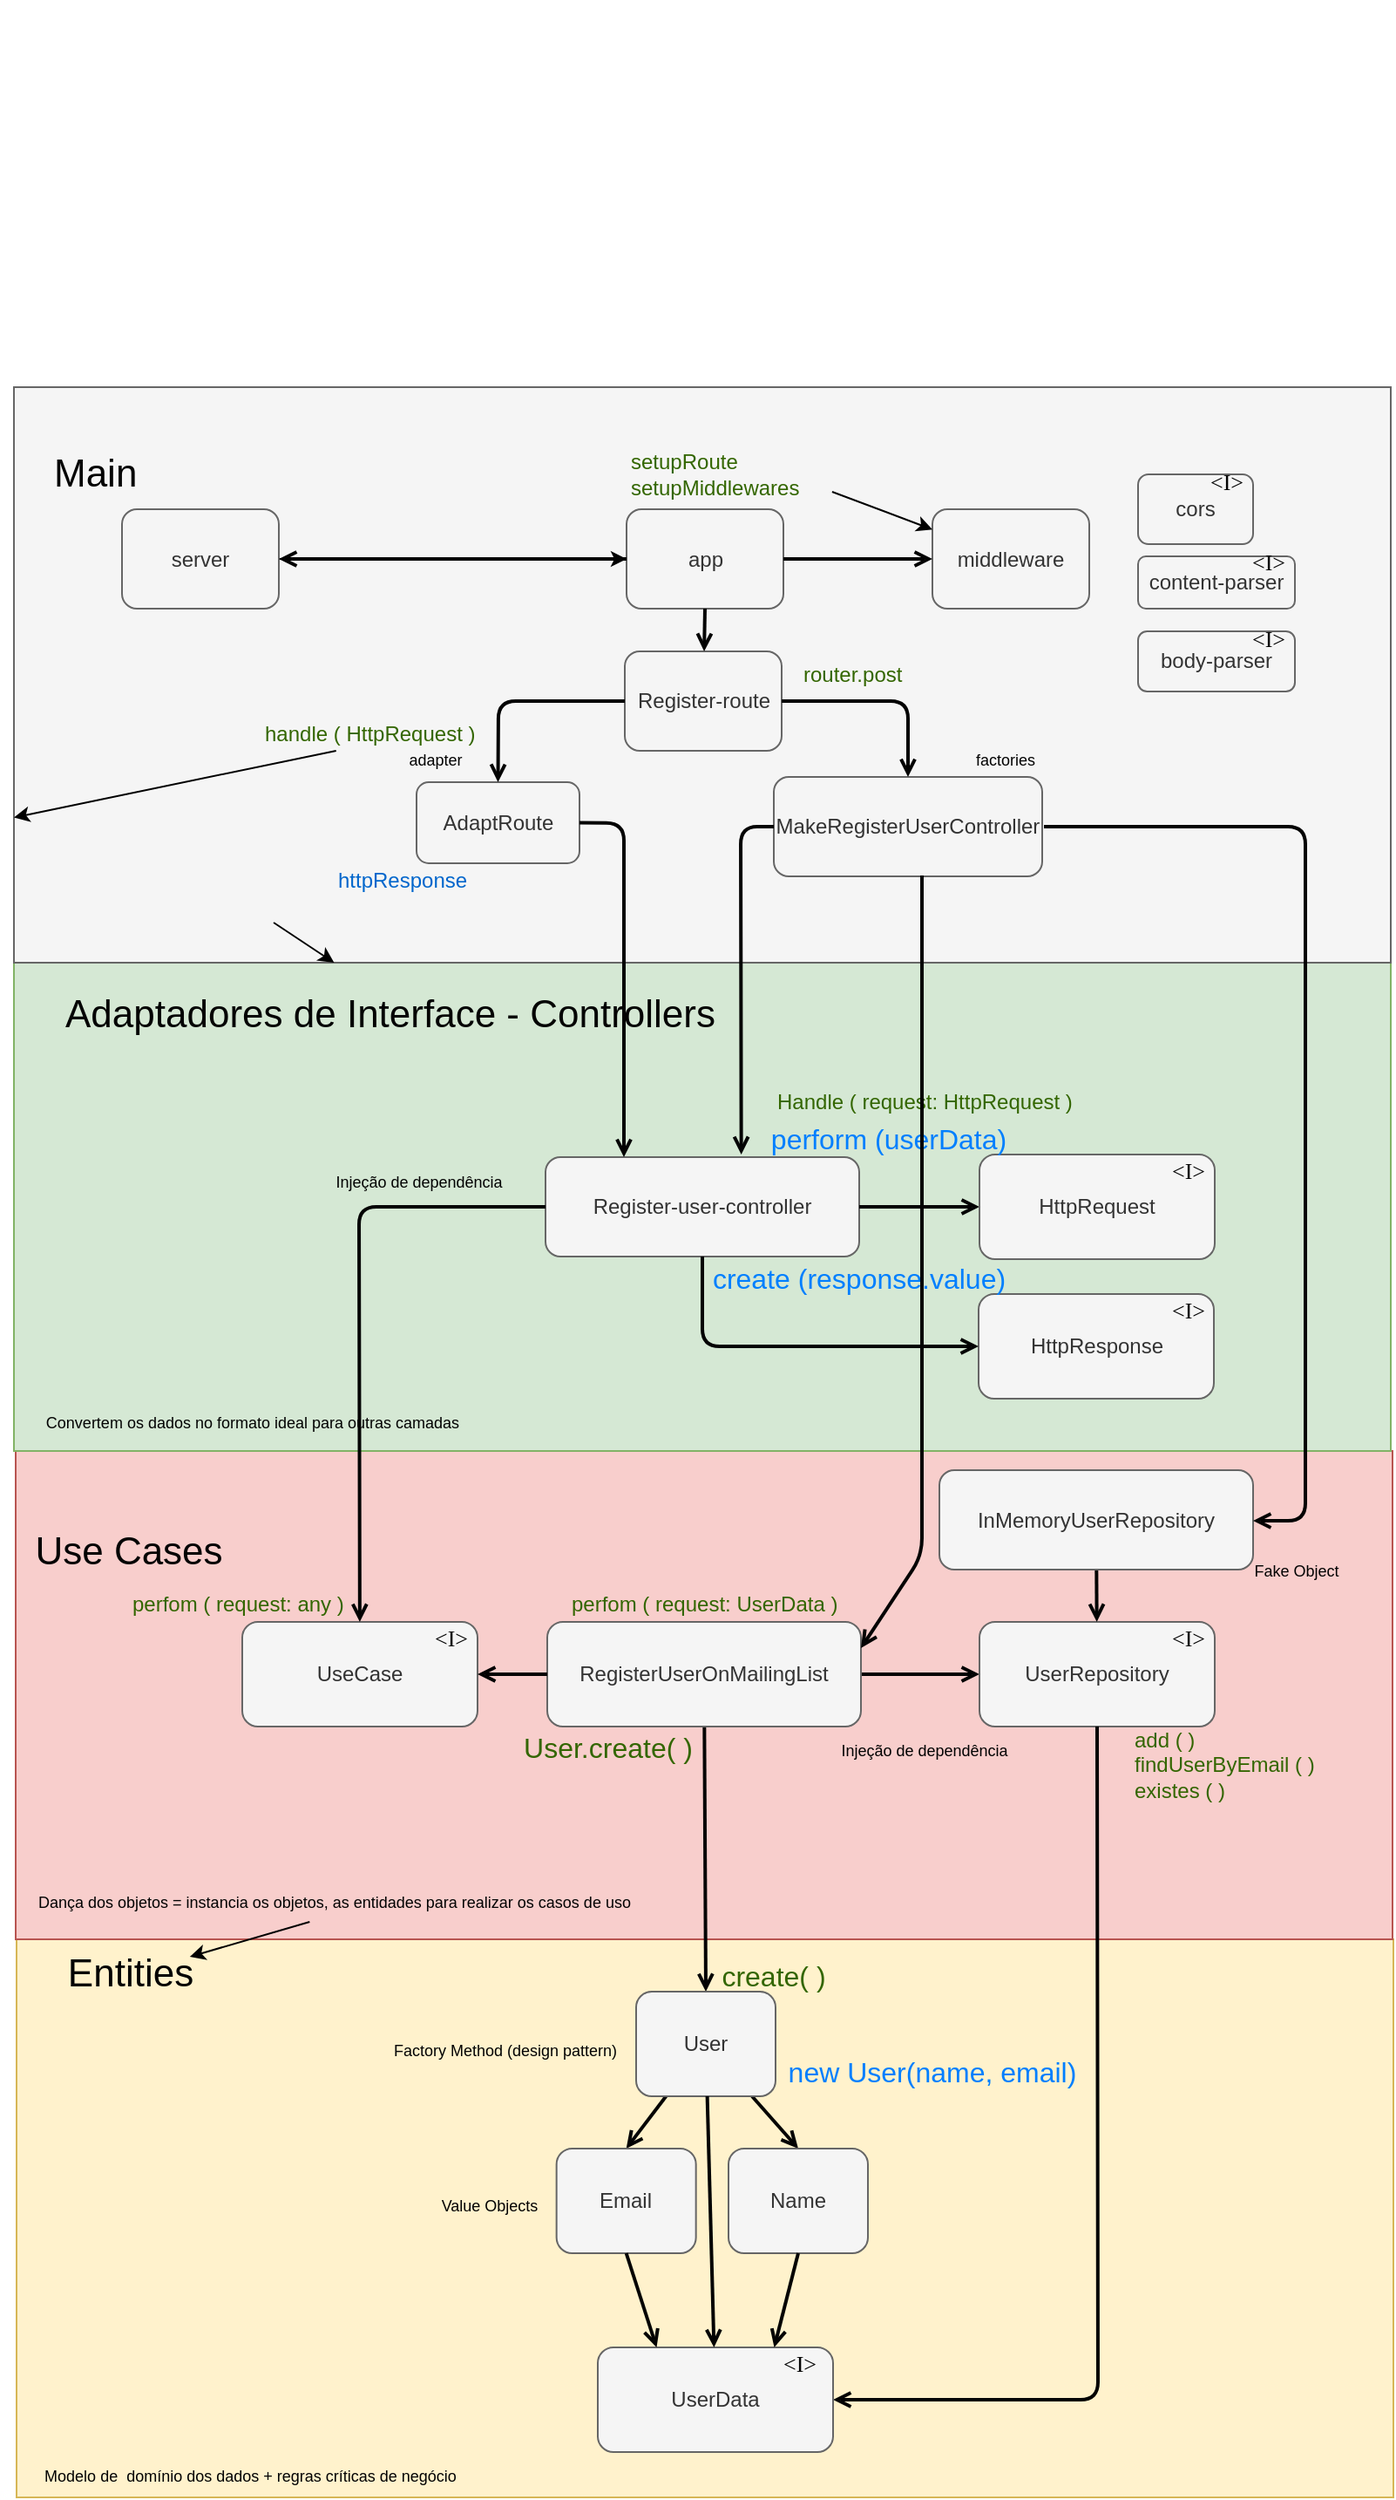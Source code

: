 <mxfile>
    <diagram id="5AwTB88mY7CUjfF6US13" name="Página-1">
        <mxGraphModel dx="982" dy="1940" grid="1" gridSize="10" guides="1" tooltips="1" connect="1" arrows="1" fold="1" page="1" pageScale="1" pageWidth="827" pageHeight="1169" math="0" shadow="0">
            <root>
                <mxCell id="0"/>
                <mxCell id="1" parent="0"/>
                <mxCell id="20" value="" style="rounded=0;whiteSpace=wrap;html=1;fillColor=#fff2cc;strokeColor=#d6b656;" parent="1" vertex="1">
                    <mxGeometry x="20.5" y="810" width="790" height="320" as="geometry"/>
                </mxCell>
                <mxCell id="4" value="" style="rounded=0;whiteSpace=wrap;html=1;fillColor=#f8cecc;strokeColor=#b85450;" parent="1" vertex="1">
                    <mxGeometry x="20" y="530" width="790" height="280" as="geometry"/>
                </mxCell>
                <mxCell id="12" value="" style="edgeStyle=none;html=1;fontFamily=Times New Roman;fontSize=13;fontColor=#030303;strokeWidth=2;endArrow=open;endFill=0;strokeColor=#030303;" parent="1" source="2" target="7" edge="1">
                    <mxGeometry relative="1" as="geometry"/>
                </mxCell>
                <mxCell id="30" style="edgeStyle=none;html=1;entryX=0.5;entryY=0;entryDx=0;entryDy=0;fontFamily=Times New Roman;fontSize=13;fontColor=#030303;endArrow=open;endFill=0;strokeColor=#030303;strokeWidth=2;" parent="1" source="2" target="22" edge="1">
                    <mxGeometry relative="1" as="geometry"/>
                </mxCell>
                <mxCell id="2" value="RegisterUserOnMailingList" style="rounded=1;whiteSpace=wrap;html=1;fillColor=#f5f5f5;strokeColor=#666666;fontColor=#333333;" parent="1" vertex="1">
                    <mxGeometry x="325" y="628" width="180" height="60" as="geometry"/>
                </mxCell>
                <mxCell id="5" value="Use Cases" style="text;html=1;strokeColor=none;fillColor=none;align=center;verticalAlign=middle;whiteSpace=wrap;rounded=0;fontColor=#030303;fontSize=22;" parent="1" vertex="1">
                    <mxGeometry x="30" y="578" width="110" height="20" as="geometry"/>
                </mxCell>
                <mxCell id="6" value="" style="shape=image;verticalLabelPosition=bottom;labelBackgroundColor=#ffffff;verticalAlign=top;aspect=fixed;imageAspect=0;image=https://miro.medium.com/max/800/1*0R0r00uF1RyRFxkxo3HVDg.png;" parent="1" vertex="1">
                    <mxGeometry x="20" y="-302" width="308.66" height="222" as="geometry"/>
                </mxCell>
                <mxCell id="15" value="" style="group" parent="1" vertex="1" connectable="0">
                    <mxGeometry x="573" y="628" width="135" height="60" as="geometry"/>
                </mxCell>
                <mxCell id="7" value="UserRepository" style="rounded=1;whiteSpace=wrap;html=1;fillColor=#f5f5f5;strokeColor=#666666;fontColor=#333333;" parent="15" vertex="1">
                    <mxGeometry width="135" height="60" as="geometry"/>
                </mxCell>
                <mxCell id="9" value="&amp;lt;I&amp;gt;" style="text;html=1;strokeColor=none;fillColor=none;align=center;verticalAlign=middle;whiteSpace=wrap;rounded=0;fontSize=13;fontColor=#030303;fontFamily=Times New Roman;" parent="15" vertex="1">
                    <mxGeometry x="105" y="3" width="30" height="12" as="geometry"/>
                </mxCell>
                <mxCell id="19" style="edgeStyle=none;html=1;fontFamily=Times New Roman;fontSize=13;fontColor=#030303;endArrow=open;endFill=0;strokeColor=#030303;strokeWidth=2;" parent="1" source="18" target="7" edge="1">
                    <mxGeometry relative="1" as="geometry"/>
                </mxCell>
                <mxCell id="18" value="InMemoryUserRepository" style="rounded=1;whiteSpace=wrap;html=1;fillColor=#f5f5f5;strokeColor=#666666;fontColor=#333333;" parent="1" vertex="1">
                    <mxGeometry x="550" y="541" width="180" height="57" as="geometry"/>
                </mxCell>
                <mxCell id="21" value="Entities" style="text;html=1;strokeColor=none;fillColor=none;align=center;verticalAlign=middle;whiteSpace=wrap;rounded=0;fontColor=#030303;fontSize=22;" parent="1" vertex="1">
                    <mxGeometry x="30.5" y="820" width="110" height="20" as="geometry"/>
                </mxCell>
                <mxCell id="28" value="" style="edgeStyle=none;html=1;fontFamily=Times New Roman;fontSize=13;fontColor=#030303;endArrow=open;endFill=0;strokeColor=#030303;strokeWidth=2;entryX=0.5;entryY=0;entryDx=0;entryDy=0;" parent="1" source="22" target="24" edge="1">
                    <mxGeometry relative="1" as="geometry"/>
                </mxCell>
                <mxCell id="29" style="edgeStyle=none;html=1;entryX=0.5;entryY=0;entryDx=0;entryDy=0;fontFamily=Times New Roman;fontSize=13;fontColor=#030303;endArrow=open;endFill=0;strokeColor=#030303;strokeWidth=2;" parent="1" source="22" target="23" edge="1">
                    <mxGeometry relative="1" as="geometry"/>
                </mxCell>
                <mxCell id="22" value="User" style="rounded=1;whiteSpace=wrap;html=1;fillColor=#f5f5f5;strokeColor=#666666;fontColor=#333333;" parent="1" vertex="1">
                    <mxGeometry x="376" y="840" width="80" height="60" as="geometry"/>
                </mxCell>
                <mxCell id="23" value="Email" style="rounded=1;whiteSpace=wrap;html=1;fillColor=#f5f5f5;strokeColor=#666666;fontColor=#333333;" parent="1" vertex="1">
                    <mxGeometry x="330.33" y="930" width="80" height="60" as="geometry"/>
                </mxCell>
                <mxCell id="24" value="Name" style="rounded=1;whiteSpace=wrap;html=1;fillColor=#f5f5f5;strokeColor=#666666;fontColor=#333333;" parent="1" vertex="1">
                    <mxGeometry x="429" y="930" width="80" height="60" as="geometry"/>
                </mxCell>
                <mxCell id="37" value="" style="edgeStyle=none;html=1;fontFamily=Times New Roman;fontSize=13;fontColor=#030303;strokeWidth=2;endArrow=open;endFill=0;strokeColor=#030303;entryX=1;entryY=0.5;entryDx=0;entryDy=0;exitX=0.5;exitY=1;exitDx=0;exitDy=0;" parent="1" source="7" target="41" edge="1">
                    <mxGeometry relative="1" as="geometry">
                        <mxPoint x="306" y="668" as="sourcePoint"/>
                        <mxPoint x="450" y="1010" as="targetPoint"/>
                        <Array as="points">
                            <mxPoint x="641" y="1074"/>
                        </Array>
                    </mxGeometry>
                </mxCell>
                <mxCell id="40" value="" style="group" parent="1" vertex="1" connectable="0">
                    <mxGeometry x="354" y="1010" width="135" height="94" as="geometry"/>
                </mxCell>
                <mxCell id="45" value="" style="group" parent="40" vertex="1" connectable="0">
                    <mxGeometry y="34" width="135" height="60" as="geometry"/>
                </mxCell>
                <mxCell id="41" value="UserData" style="rounded=1;whiteSpace=wrap;html=1;fillColor=#f5f5f5;strokeColor=#666666;fontColor=#333333;" parent="45" vertex="1">
                    <mxGeometry width="135" height="60" as="geometry"/>
                </mxCell>
                <mxCell id="42" value="&amp;lt;I&amp;gt;" style="text;html=1;strokeColor=none;fillColor=none;align=center;verticalAlign=middle;whiteSpace=wrap;rounded=0;fontSize=13;fontColor=#030303;fontFamily=Times New Roman;" parent="45" vertex="1">
                    <mxGeometry x="101" y="3" width="30" height="12" as="geometry"/>
                </mxCell>
                <mxCell id="43" style="edgeStyle=none;html=1;fontFamily=Times New Roman;fontSize=13;fontColor=#030303;endArrow=open;endFill=0;strokeColor=#030303;strokeWidth=2;" parent="1" source="22" target="41" edge="1">
                    <mxGeometry relative="1" as="geometry">
                        <mxPoint x="200" y="940" as="sourcePoint"/>
                        <mxPoint x="200" y="980" as="targetPoint"/>
                    </mxGeometry>
                </mxCell>
                <mxCell id="44" value="" style="edgeStyle=none;html=1;fontFamily=Times New Roman;fontSize=13;fontColor=#030303;endArrow=open;endFill=0;strokeColor=#030303;strokeWidth=2;exitX=0.5;exitY=1;exitDx=0;exitDy=0;entryX=0.75;entryY=0;entryDx=0;entryDy=0;" parent="1" source="24" target="41" edge="1">
                    <mxGeometry relative="1" as="geometry">
                        <mxPoint x="235" y="910" as="sourcePoint"/>
                        <mxPoint x="190" y="1050" as="targetPoint"/>
                    </mxGeometry>
                </mxCell>
                <mxCell id="46" value="" style="edgeStyle=none;html=1;fontFamily=Times New Roman;fontSize=13;fontColor=#030303;endArrow=open;endFill=0;strokeColor=#030303;strokeWidth=2;exitX=0.5;exitY=1;exitDx=0;exitDy=0;entryX=0.25;entryY=0;entryDx=0;entryDy=0;" parent="1" source="23" target="41" edge="1">
                    <mxGeometry relative="1" as="geometry">
                        <mxPoint x="270" y="1000" as="sourcePoint"/>
                        <mxPoint x="227.893" y="1054" as="targetPoint"/>
                    </mxGeometry>
                </mxCell>
                <mxCell id="47" value="" style="rounded=0;whiteSpace=wrap;html=1;fillColor=#d5e8d4;strokeColor=#82b366;" parent="1" vertex="1">
                    <mxGeometry x="19" y="250" width="790" height="280" as="geometry"/>
                </mxCell>
                <mxCell id="48" value="Adaptadores de Interface - Controllers" style="text;html=1;strokeColor=none;fillColor=none;align=center;verticalAlign=middle;whiteSpace=wrap;rounded=0;fontColor=#030303;fontSize=22;" parent="1" vertex="1">
                    <mxGeometry x="30" y="270" width="410" height="20" as="geometry"/>
                </mxCell>
                <mxCell id="49" value="Register-user-controller" style="rounded=1;whiteSpace=wrap;html=1;fillColor=#f5f5f5;strokeColor=#666666;fontColor=#333333;" parent="1" vertex="1">
                    <mxGeometry x="324" y="361.5" width="180" height="57" as="geometry"/>
                </mxCell>
                <mxCell id="53" value="" style="group" parent="1" vertex="1" connectable="0">
                    <mxGeometry x="150" y="628" width="135" height="60" as="geometry"/>
                </mxCell>
                <mxCell id="54" value="UseCase" style="rounded=1;whiteSpace=wrap;html=1;fillColor=#f5f5f5;strokeColor=#666666;fontColor=#333333;" parent="53" vertex="1">
                    <mxGeometry width="135" height="60" as="geometry"/>
                </mxCell>
                <mxCell id="55" value="&amp;lt;I&amp;gt;" style="text;html=1;strokeColor=none;fillColor=none;align=center;verticalAlign=middle;whiteSpace=wrap;rounded=0;fontSize=13;fontColor=#030303;fontFamily=Times New Roman;" parent="53" vertex="1">
                    <mxGeometry x="105" y="3" width="30" height="12" as="geometry"/>
                </mxCell>
                <mxCell id="58" value="" style="edgeStyle=none;html=1;fontFamily=Times New Roman;fontSize=13;fontColor=#030303;strokeWidth=2;endArrow=open;endFill=0;strokeColor=#030303;exitX=0;exitY=0.5;exitDx=0;exitDy=0;entryX=1;entryY=0.5;entryDx=0;entryDy=0;" parent="1" source="2" target="54" edge="1">
                    <mxGeometry relative="1" as="geometry">
                        <mxPoint x="395" y="668" as="sourcePoint"/>
                        <mxPoint x="463" y="668" as="targetPoint"/>
                    </mxGeometry>
                </mxCell>
                <mxCell id="59" value="&lt;font style=&quot;font-size: 9px&quot;&gt;Factory Method (design pattern)&lt;/font&gt;" style="text;html=1;strokeColor=none;fillColor=none;align=center;verticalAlign=middle;whiteSpace=wrap;rounded=0;fontColor=#030303;fontSize=22;strokeWidth=2;" vertex="1" parent="1">
                    <mxGeometry x="226" y="860" width="150" height="20" as="geometry"/>
                </mxCell>
                <mxCell id="60" value="&lt;font style=&quot;font-size: 9px&quot;&gt;Value Objects&lt;/font&gt;" style="text;html=1;strokeColor=none;fillColor=none;align=center;verticalAlign=middle;whiteSpace=wrap;rounded=0;fontColor=#030303;fontSize=22;strokeWidth=2;" vertex="1" parent="1">
                    <mxGeometry x="257" y="949" width="70.33" height="20" as="geometry"/>
                </mxCell>
                <mxCell id="61" value="&lt;font style=&quot;font-size: 9px&quot;&gt;Modelo de&amp;nbsp; domínio dos dados + regras críticas de negócio&amp;nbsp;&lt;/font&gt;" style="text;html=1;strokeColor=none;fillColor=none;align=center;verticalAlign=middle;whiteSpace=wrap;rounded=0;fontColor=#030303;fontSize=22;strokeWidth=2;" vertex="1" parent="1">
                    <mxGeometry x="20.5" y="1104" width="269.5" height="20" as="geometry"/>
                </mxCell>
                <mxCell id="62" value="&lt;font style=&quot;font-size: 9px&quot;&gt;Fake Object&lt;/font&gt;" style="text;html=1;strokeColor=none;fillColor=none;align=center;verticalAlign=middle;whiteSpace=wrap;rounded=0;fontColor=#030303;fontSize=22;strokeWidth=2;" vertex="1" parent="1">
                    <mxGeometry x="720" y="585" width="70" height="20" as="geometry"/>
                </mxCell>
                <mxCell id="63" value="&lt;font style=&quot;font-size: 9px&quot;&gt;Injeção de dependência&lt;/font&gt;" style="text;html=1;strokeColor=none;fillColor=none;align=center;verticalAlign=middle;whiteSpace=wrap;rounded=0;fontColor=#030303;fontSize=22;strokeWidth=2;" vertex="1" parent="1">
                    <mxGeometry x="480" y="688" width="123" height="20" as="geometry"/>
                </mxCell>
                <mxCell id="65" value="" style="edgeStyle=none;html=1;" edge="1" parent="1" source="64" target="21">
                    <mxGeometry relative="1" as="geometry"/>
                </mxCell>
                <mxCell id="64" value="&lt;font style=&quot;font-size: 9px ; line-height: 40%&quot;&gt;Dança dos objetos = instancia os objetos, as entidades para realizar os casos de uso&lt;/font&gt;" style="text;html=1;strokeColor=none;fillColor=none;align=left;verticalAlign=middle;whiteSpace=wrap;rounded=0;fontColor=#030303;fontSize=22;strokeWidth=2;" vertex="1" parent="1">
                    <mxGeometry x="30.5" y="770" width="419.5" height="30" as="geometry"/>
                </mxCell>
                <mxCell id="66" value="&lt;font style=&quot;font-size: 16px&quot;&gt;&lt;span style=&quot;font-family: monospace; font-size: 0px;&quot;&gt;%3CmxGraphModel%3E%3Croot%3E%3CmxCell%20id%3D%220%22%2F%3E%3CmxCell%20id%3D%221%22%20parent%3D%220%22%2F%3E%3CmxCell%20id%3D%222%22%20value%3D%22%26lt%3Bfont%20style%3D%26quot%3Bfont-size%3A%209px%26quot%3B%26gt%3BInje%C3%A7%C3%A3o%20de%20depend%C3%AAncia%26lt%3B%2Ffont%26gt%3B%22%20style%3D%22text%3Bhtml%3D1%3BstrokeColor%3Dnone%3BfillColor%3Dnone%3Balign%3Dcenter%3BverticalAlign%3Dmiddle%3BwhiteSpace%3Dwrap%3Brounded%3D0%3BfontColor%3D%23030303%3BfontSize%3D22%3BstrokeWidth%3D2%3B%22%20vertex%3D%221%22%20parent%3D%221%22%3E%3CmxGeometry%20x%3D%22480%22%20y%3D%22378%22%20width%3D%22123%22%20height%3D%2220%22%20as%3D%22geometry%22%2F%3E%3C%2FmxCell%3E%3C%2Froot%3E%3C%2FmxGraphModel%3E&lt;/span&gt;create( )&lt;br&gt;&lt;/font&gt;" style="text;html=1;strokeColor=none;fillColor=none;align=center;verticalAlign=middle;whiteSpace=wrap;rounded=0;fontSize=22;strokeWidth=2;fontColor=#336600;" vertex="1" parent="1">
                    <mxGeometry x="410.33" y="820" width="90" height="20" as="geometry"/>
                </mxCell>
                <mxCell id="67" value="&lt;font style=&quot;font-size: 16px&quot;&gt;new User(name, email)&lt;br&gt;&lt;/font&gt;" style="text;html=1;strokeColor=none;fillColor=none;align=center;verticalAlign=middle;whiteSpace=wrap;rounded=0;fontSize=22;strokeWidth=2;fontColor=#007FFF;" vertex="1" parent="1">
                    <mxGeometry x="456" y="874.5" width="180" height="20" as="geometry"/>
                </mxCell>
                <mxCell id="70" value="add ( )&lt;br&gt;findUserByEmail ( )&lt;br&gt;existes ( )" style="text;html=1;strokeColor=none;fillColor=none;align=left;verticalAlign=middle;whiteSpace=wrap;rounded=0;fontColor=#336600;" vertex="1" parent="1">
                    <mxGeometry x="660" y="700" width="118" height="20" as="geometry"/>
                </mxCell>
                <mxCell id="71" value="perfom ( request: UserData )" style="text;html=1;strokeColor=none;fillColor=none;align=left;verticalAlign=middle;whiteSpace=wrap;rounded=0;fontColor=#336600;" vertex="1" parent="1">
                    <mxGeometry x="337" y="608" width="172" height="20" as="geometry"/>
                </mxCell>
                <mxCell id="72" value="perfom ( request: any )" style="text;html=1;strokeColor=none;fillColor=none;align=left;verticalAlign=middle;whiteSpace=wrap;rounded=0;fontColor=#336600;" vertex="1" parent="1">
                    <mxGeometry x="84.67" y="608" width="172" height="20" as="geometry"/>
                </mxCell>
                <mxCell id="73" value="&lt;font style=&quot;font-size: 16px&quot;&gt;&lt;span style=&quot;font-family: monospace ; font-size: 0px&quot;&gt;%3CmxGraphModel%3E%3Croot%3E%3CmxCell%20id%3D%220%22%2F%3E%3CmxCell%20id%3D%221%22%20parent%3D%220%22%2F%3E%3CmxCell%20id%3D%222%22%20value%3D%22%26lt%3Bfont%20style%3D%26quot%3Bfont-size%3A%209px%26quot%3B%26gt%3BInje%C3%A7%C3%A3o%20de%20depend%C3%AAncia%26lt%3B%2Ffont%26gt%3B%22%20style%3D%22text%3Bhtml%3D1%3BstrokeColor%3Dnone%3BfillColor%3Dnone%3Balign%3Dcenter%3BverticalAlign%3Dmiddle%3BwhiteSpace%3Dwrap%3Brounded%3D0%3BfontColor%3D%23030303%3BfontSize%3D22%3BstrokeWidth%3D2%3B%22%20vertex%3D%221%22%20parent%3D%221%22%3E%3CmxGeometry%20x%3D%22480%22%20y%3D%22378%22%20width%3D%22123%22%20height%3D%2220%22%20as%3D%22geometry%22%2F%3E%3C%2FmxCell%3E%3C%2Froot%3E%3C%2FmxGraphModel%3Eser.User.&amp;nbsp;&lt;/span&gt;User.create( )&lt;br&gt;&lt;/font&gt;" style="text;html=1;strokeColor=none;fillColor=none;align=center;verticalAlign=middle;whiteSpace=wrap;rounded=0;fontSize=22;strokeWidth=2;fontColor=#336600;" vertex="1" parent="1">
                    <mxGeometry x="300" y="688" width="120" height="22" as="geometry"/>
                </mxCell>
                <mxCell id="75" value="&lt;font style=&quot;font-size: 9px&quot;&gt;Convertem os dados no formato ideal para outras camadas&lt;/font&gt;" style="text;html=1;strokeColor=none;fillColor=none;align=center;verticalAlign=middle;whiteSpace=wrap;rounded=0;fontColor=#030303;fontSize=22;strokeWidth=2;" vertex="1" parent="1">
                    <mxGeometry x="20.5" y="500" width="269.5" height="20" as="geometry"/>
                </mxCell>
                <mxCell id="76" value="Handle ( request: HttpRequest )" style="text;html=1;strokeColor=none;fillColor=none;align=left;verticalAlign=middle;whiteSpace=wrap;rounded=0;fontColor=#336600;" vertex="1" parent="1">
                    <mxGeometry x="455" y="320" width="182.67" height="20" as="geometry"/>
                </mxCell>
                <mxCell id="80" value="" style="edgeStyle=none;html=1;fontFamily=Times New Roman;fontSize=13;fontColor=#030303;strokeWidth=2;endArrow=open;endFill=0;strokeColor=#030303;exitX=1;exitY=0.5;exitDx=0;exitDy=0;" edge="1" parent="1" target="82" source="49">
                    <mxGeometry relative="1" as="geometry">
                        <mxPoint x="500" y="390" as="sourcePoint"/>
                    </mxGeometry>
                </mxCell>
                <mxCell id="81" value="" style="group" vertex="1" connectable="0" parent="1">
                    <mxGeometry x="573" y="360" width="135" height="60" as="geometry"/>
                </mxCell>
                <mxCell id="82" value="HttpRequest" style="rounded=1;whiteSpace=wrap;html=1;fillColor=#f5f5f5;strokeColor=#666666;fontColor=#333333;" vertex="1" parent="81">
                    <mxGeometry width="135" height="60" as="geometry"/>
                </mxCell>
                <mxCell id="83" value="&amp;lt;I&amp;gt;" style="text;html=1;strokeColor=none;fillColor=none;align=center;verticalAlign=middle;whiteSpace=wrap;rounded=0;fontSize=13;fontColor=#030303;fontFamily=Times New Roman;" vertex="1" parent="81">
                    <mxGeometry x="105" y="3" width="30" height="12" as="geometry"/>
                </mxCell>
                <mxCell id="84" value="" style="group" vertex="1" connectable="0" parent="1">
                    <mxGeometry x="572.5" y="440" width="135" height="60" as="geometry"/>
                </mxCell>
                <mxCell id="85" value="HttpResponse" style="rounded=1;whiteSpace=wrap;html=1;fillColor=#f5f5f5;strokeColor=#666666;fontColor=#333333;" vertex="1" parent="84">
                    <mxGeometry width="135" height="60" as="geometry"/>
                </mxCell>
                <mxCell id="86" value="&amp;lt;I&amp;gt;" style="text;html=1;strokeColor=none;fillColor=none;align=center;verticalAlign=middle;whiteSpace=wrap;rounded=0;fontSize=13;fontColor=#030303;fontFamily=Times New Roman;" vertex="1" parent="84">
                    <mxGeometry x="105" y="3" width="30" height="12" as="geometry"/>
                </mxCell>
                <mxCell id="87" value="" style="edgeStyle=none;html=1;fontFamily=Times New Roman;fontSize=13;fontColor=#030303;strokeWidth=2;endArrow=open;endFill=0;strokeColor=#030303;exitX=0.5;exitY=1;exitDx=0;exitDy=0;entryX=0;entryY=0.5;entryDx=0;entryDy=0;" edge="1" parent="1" target="85" source="49">
                    <mxGeometry relative="1" as="geometry">
                        <mxPoint x="325" y="390" as="sourcePoint"/>
                        <mxPoint x="570" y="490" as="targetPoint"/>
                        <Array as="points">
                            <mxPoint x="414" y="470"/>
                        </Array>
                    </mxGeometry>
                </mxCell>
                <mxCell id="88" value="&lt;font style=&quot;font-size: 16px&quot;&gt;create (response.value)&lt;br&gt;&lt;/font&gt;" style="text;html=1;strokeColor=none;fillColor=none;align=center;verticalAlign=middle;whiteSpace=wrap;rounded=0;fontSize=22;strokeWidth=2;fontColor=#007FFF;" vertex="1" parent="1">
                    <mxGeometry x="414.0" y="420" width="180" height="20" as="geometry"/>
                </mxCell>
                <mxCell id="90" value="" style="edgeStyle=none;html=1;fontFamily=Times New Roman;fontSize=13;fontColor=#030303;strokeWidth=2;endArrow=open;endFill=0;strokeColor=#030303;exitX=0;exitY=0.5;exitDx=0;exitDy=0;" edge="1" parent="1" source="49" target="54">
                    <mxGeometry relative="1" as="geometry">
                        <mxPoint x="330" y="460" as="sourcePoint"/>
                        <mxPoint x="399" y="460" as="targetPoint"/>
                        <Array as="points">
                            <mxPoint x="217" y="390"/>
                        </Array>
                    </mxGeometry>
                </mxCell>
                <mxCell id="91" value="&lt;font style=&quot;font-size: 9px&quot;&gt;Injeção de dependência&lt;/font&gt;" style="text;html=1;strokeColor=none;fillColor=none;align=center;verticalAlign=middle;whiteSpace=wrap;rounded=0;fontColor=#030303;fontSize=22;strokeWidth=2;" vertex="1" parent="1">
                    <mxGeometry x="190" y="361.5" width="123" height="20" as="geometry"/>
                </mxCell>
                <mxCell id="92" value="&lt;font style=&quot;font-size: 16px&quot;&gt;perform (userData)&lt;br&gt;&lt;/font&gt;" style="text;html=1;strokeColor=none;fillColor=none;align=center;verticalAlign=middle;whiteSpace=wrap;rounded=0;fontSize=22;strokeWidth=2;fontColor=#007FFF;" vertex="1" parent="1">
                    <mxGeometry x="436.33" y="340" width="170" height="20" as="geometry"/>
                </mxCell>
                <mxCell id="93" value="" style="rounded=0;whiteSpace=wrap;html=1;fillColor=#f5f5f5;strokeColor=#666666;fontColor=#333333;" vertex="1" parent="1">
                    <mxGeometry x="19" y="-80" width="790" height="330" as="geometry"/>
                </mxCell>
                <mxCell id="118" value="" style="edgeStyle=none;html=1;fontColor=#336600;" edge="1" parent="1" source="94" target="95">
                    <mxGeometry relative="1" as="geometry"/>
                </mxCell>
                <mxCell id="94" value="server" style="rounded=1;whiteSpace=wrap;html=1;fillColor=#f5f5f5;strokeColor=#666666;fontColor=#333333;" vertex="1" parent="1">
                    <mxGeometry x="81" y="-10" width="90" height="57" as="geometry"/>
                </mxCell>
                <mxCell id="95" value="app" style="rounded=1;whiteSpace=wrap;html=1;fillColor=#f5f5f5;strokeColor=#666666;fontColor=#333333;" vertex="1" parent="1">
                    <mxGeometry x="370.5" y="-10" width="90" height="57" as="geometry"/>
                </mxCell>
                <mxCell id="97" value="" style="edgeStyle=none;html=1;fontColor=#336600;" edge="1" parent="1" target="47">
                    <mxGeometry relative="1" as="geometry">
                        <mxPoint x="168.01" y="227" as="sourcePoint"/>
                    </mxGeometry>
                </mxCell>
                <mxCell id="98" value="middleware" style="rounded=1;whiteSpace=wrap;html=1;fillColor=#f5f5f5;strokeColor=#666666;fontColor=#333333;" vertex="1" parent="1">
                    <mxGeometry x="546" y="-10" width="90" height="57" as="geometry"/>
                </mxCell>
                <mxCell id="105" value="" style="group" vertex="1" connectable="0" parent="1">
                    <mxGeometry x="664" y="60" width="90" height="34.5" as="geometry"/>
                </mxCell>
                <mxCell id="99" value="body-parser" style="rounded=1;whiteSpace=wrap;html=1;fillColor=#f5f5f5;strokeColor=#666666;fontColor=#333333;" vertex="1" parent="105">
                    <mxGeometry width="90" height="34.5" as="geometry"/>
                </mxCell>
                <mxCell id="102" value="&amp;lt;I&amp;gt;" style="text;html=1;strokeColor=none;fillColor=none;align=center;verticalAlign=middle;whiteSpace=wrap;rounded=0;fontSize=13;fontColor=#030303;fontFamily=Times New Roman;" vertex="1" parent="105">
                    <mxGeometry x="60" width="30" height="7.263" as="geometry"/>
                </mxCell>
                <mxCell id="106" value="" style="group" vertex="1" connectable="0" parent="1">
                    <mxGeometry x="664" y="17" width="90" height="30" as="geometry"/>
                </mxCell>
                <mxCell id="100" value="content-parser" style="rounded=1;whiteSpace=wrap;html=1;fillColor=#f5f5f5;strokeColor=#666666;fontColor=#333333;" vertex="1" parent="106">
                    <mxGeometry width="90" height="30" as="geometry"/>
                </mxCell>
                <mxCell id="103" value="&amp;lt;I&amp;gt;" style="text;html=1;strokeColor=none;fillColor=none;align=center;verticalAlign=middle;whiteSpace=wrap;rounded=0;fontSize=13;fontColor=#030303;fontFamily=Times New Roman;" vertex="1" parent="106">
                    <mxGeometry x="60" width="30" height="6.316" as="geometry"/>
                </mxCell>
                <mxCell id="107" value="" style="group" vertex="1" connectable="0" parent="1">
                    <mxGeometry x="664" y="-30" width="66" height="40" as="geometry"/>
                </mxCell>
                <mxCell id="101" value="cors" style="rounded=1;whiteSpace=wrap;html=1;fillColor=#f5f5f5;strokeColor=#666666;fontColor=#333333;" vertex="1" parent="107">
                    <mxGeometry width="66" height="40" as="geometry"/>
                </mxCell>
                <mxCell id="104" value="&amp;lt;I&amp;gt;" style="text;html=1;strokeColor=none;fillColor=none;align=center;verticalAlign=middle;whiteSpace=wrap;rounded=0;fontSize=13;fontColor=#030303;fontFamily=Times New Roman;" vertex="1" parent="107">
                    <mxGeometry x="36" width="30" height="8.421" as="geometry"/>
                </mxCell>
                <mxCell id="108" value="Main" style="text;html=1;strokeColor=none;fillColor=none;align=left;verticalAlign=middle;whiteSpace=wrap;rounded=0;fontColor=#030303;fontSize=22;" vertex="1" parent="1">
                    <mxGeometry x="40" y="-40" width="100" height="20" as="geometry"/>
                </mxCell>
                <mxCell id="109" value="AdaptRoute" style="rounded=1;whiteSpace=wrap;html=1;fillColor=#f5f5f5;strokeColor=#666666;fontColor=#333333;direction=south;" vertex="1" parent="1">
                    <mxGeometry x="250" y="146.5" width="93.5" height="46.5" as="geometry"/>
                </mxCell>
                <mxCell id="110" style="edgeStyle=none;html=1;fontFamily=Times New Roman;fontSize=13;fontColor=#030303;endArrow=open;endFill=0;strokeColor=#030303;strokeWidth=2;exitX=0.5;exitY=0;exitDx=0;exitDy=0;entryX=0.25;entryY=0;entryDx=0;entryDy=0;" edge="1" parent="1" source="109" target="49">
                    <mxGeometry relative="1" as="geometry">
                        <mxPoint x="404.505" y="150" as="sourcePoint"/>
                        <mxPoint x="370" y="370" as="targetPoint"/>
                        <Array as="points">
                            <mxPoint x="369" y="170"/>
                        </Array>
                    </mxGeometry>
                </mxCell>
                <mxCell id="114" value="MakeRegisterUserController" style="rounded=1;whiteSpace=wrap;html=1;fillColor=#f5f5f5;strokeColor=#666666;fontColor=#333333;" vertex="1" parent="1">
                    <mxGeometry x="455" y="143.5" width="154" height="57" as="geometry"/>
                </mxCell>
                <mxCell id="115" style="edgeStyle=none;html=1;fontFamily=Times New Roman;fontSize=13;fontColor=#030303;endArrow=open;endFill=0;strokeColor=#030303;strokeWidth=2;exitX=0;exitY=0.5;exitDx=0;exitDy=0;entryX=0;entryY=1;entryDx=0;entryDy=0;" edge="1" parent="1" source="114" target="92">
                    <mxGeometry relative="1" as="geometry">
                        <mxPoint x="421" y="148.5" as="sourcePoint"/>
                        <mxPoint x="423.66" y="371.5" as="targetPoint"/>
                        <Array as="points">
                            <mxPoint x="436" y="172"/>
                        </Array>
                    </mxGeometry>
                </mxCell>
                <mxCell id="116" value="Register-route" style="rounded=1;whiteSpace=wrap;html=1;fillColor=#f5f5f5;strokeColor=#666666;fontColor=#333333;" vertex="1" parent="1">
                    <mxGeometry x="369.5" y="71.5" width="90" height="57" as="geometry"/>
                </mxCell>
                <mxCell id="117" value="" style="edgeStyle=none;html=1;fontFamily=Times New Roman;fontSize=13;fontColor=#030303;strokeWidth=2;endArrow=open;endFill=0;strokeColor=#030303;entryX=1;entryY=0.5;entryDx=0;entryDy=0;" edge="1" parent="1" source="95" target="94">
                    <mxGeometry relative="1" as="geometry">
                        <mxPoint x="40" y="57" as="sourcePoint"/>
                        <mxPoint x="120" y="50" as="targetPoint"/>
                    </mxGeometry>
                </mxCell>
                <mxCell id="120" value="" style="edgeStyle=none;html=1;fontFamily=Times New Roman;fontSize=13;fontColor=#030303;strokeWidth=2;endArrow=open;endFill=0;strokeColor=#030303;exitX=1;exitY=0.5;exitDx=0;exitDy=0;" edge="1" parent="1" source="95" target="98">
                    <mxGeometry relative="1" as="geometry">
                        <mxPoint x="236" y="28.5" as="sourcePoint"/>
                        <mxPoint x="181" y="28.5" as="targetPoint"/>
                    </mxGeometry>
                </mxCell>
                <mxCell id="122" style="edgeStyle=none;html=1;fontFamily=Times New Roman;fontSize=13;fontColor=#030303;endArrow=open;endFill=0;strokeColor=#030303;strokeWidth=2;entryX=0.5;entryY=0;entryDx=0;entryDy=0;exitX=1;exitY=0.5;exitDx=0;exitDy=0;" edge="1" parent="1" source="116" target="114">
                    <mxGeometry relative="1" as="geometry">
                        <mxPoint x="270" y="129" as="sourcePoint"/>
                        <mxPoint x="379" y="371.5" as="targetPoint"/>
                        <Array as="points">
                            <mxPoint x="532" y="100"/>
                        </Array>
                    </mxGeometry>
                </mxCell>
                <mxCell id="123" style="edgeStyle=none;html=1;fontFamily=Times New Roman;fontSize=13;fontColor=#030303;endArrow=open;endFill=0;strokeColor=#030303;strokeWidth=2;exitX=0;exitY=0.5;exitDx=0;exitDy=0;entryX=0;entryY=0.5;entryDx=0;entryDy=0;" edge="1" parent="1" source="116" target="109">
                    <mxGeometry relative="1" as="geometry">
                        <mxPoint x="424" y="115" as="sourcePoint"/>
                        <mxPoint x="410" y="170" as="targetPoint"/>
                        <Array as="points">
                            <mxPoint x="297" y="100"/>
                        </Array>
                    </mxGeometry>
                </mxCell>
                <mxCell id="124" value="" style="edgeStyle=none;html=1;fontFamily=Times New Roman;fontSize=13;fontColor=#030303;strokeWidth=2;endArrow=open;endFill=0;strokeColor=#030303;exitX=0.5;exitY=1;exitDx=0;exitDy=0;" edge="1" parent="1" source="95" target="116">
                    <mxGeometry relative="1" as="geometry">
                        <mxPoint x="236" y="28.5" as="sourcePoint"/>
                        <mxPoint x="181" y="28.5" as="targetPoint"/>
                    </mxGeometry>
                </mxCell>
                <mxCell id="126" value="" style="edgeStyle=none;html=1;fontColor=#336600;" edge="1" parent="1" source="125" target="98">
                    <mxGeometry relative="1" as="geometry"/>
                </mxCell>
                <mxCell id="125" value="setupRoute&lt;br&gt;setupMiddlewares" style="text;html=1;strokeColor=none;fillColor=none;align=left;verticalAlign=middle;whiteSpace=wrap;rounded=0;fontColor=#336600;" vertex="1" parent="1">
                    <mxGeometry x="370.5" y="-40" width="182.67" height="20" as="geometry"/>
                </mxCell>
                <mxCell id="127" value="&lt;font style=&quot;font-size: 9px&quot;&gt;factories&lt;/font&gt;" style="text;html=1;strokeColor=none;fillColor=none;align=center;verticalAlign=middle;whiteSpace=wrap;rounded=0;fontColor=#030303;fontSize=22;strokeWidth=2;" vertex="1" parent="1">
                    <mxGeometry x="553.17" y="120" width="70" height="20" as="geometry"/>
                </mxCell>
                <mxCell id="129" value="&lt;font style=&quot;font-size: 9px&quot;&gt;adapter&lt;/font&gt;" style="text;html=1;strokeColor=none;fillColor=none;align=center;verticalAlign=middle;whiteSpace=wrap;rounded=0;fontColor=#030303;fontSize=22;strokeWidth=2;" vertex="1" parent="1">
                    <mxGeometry x="226" y="120" width="70" height="20" as="geometry"/>
                </mxCell>
                <mxCell id="136" style="edgeStyle=none;html=1;fontColor=#336600;" edge="1" parent="1" source="130" target="93">
                    <mxGeometry relative="1" as="geometry"/>
                </mxCell>
                <mxCell id="130" value="handle ( HttpRequest )" style="text;html=1;strokeColor=none;fillColor=none;align=left;verticalAlign=middle;whiteSpace=wrap;rounded=0;fontColor=#336600;" vertex="1" parent="1">
                    <mxGeometry x="160.83" y="108.5" width="182.67" height="20" as="geometry"/>
                </mxCell>
                <mxCell id="132" value="router.post" style="text;html=1;strokeColor=none;fillColor=none;align=left;verticalAlign=middle;whiteSpace=wrap;rounded=0;fontColor=#336600;" vertex="1" parent="1">
                    <mxGeometry x="470" y="75" width="182.67" height="20" as="geometry"/>
                </mxCell>
                <mxCell id="134" style="edgeStyle=none;html=1;fontFamily=Times New Roman;fontSize=13;fontColor=#030303;endArrow=open;endFill=0;strokeColor=#030303;strokeWidth=2;" edge="1" parent="1">
                    <mxGeometry relative="1" as="geometry">
                        <mxPoint x="610" y="172" as="sourcePoint"/>
                        <mxPoint x="730" y="570" as="targetPoint"/>
                        <Array as="points">
                            <mxPoint x="760" y="172"/>
                            <mxPoint x="760" y="220"/>
                            <mxPoint x="760" y="570"/>
                        </Array>
                    </mxGeometry>
                </mxCell>
                <mxCell id="135" style="edgeStyle=none;html=1;fontFamily=Times New Roman;fontSize=13;fontColor=#030303;endArrow=open;endFill=0;strokeColor=#030303;strokeWidth=2;exitX=0.552;exitY=0.991;exitDx=0;exitDy=0;entryX=1;entryY=0.25;entryDx=0;entryDy=0;exitPerimeter=0;" edge="1" parent="1" source="114" target="2">
                    <mxGeometry relative="1" as="geometry">
                        <mxPoint x="465" y="182" as="sourcePoint"/>
                        <mxPoint x="446.33" y="370" as="targetPoint"/>
                        <Array as="points">
                            <mxPoint x="540" y="590"/>
                        </Array>
                    </mxGeometry>
                </mxCell>
                <mxCell id="138" value="httpResponse" style="text;html=1;strokeColor=none;fillColor=none;align=left;verticalAlign=middle;whiteSpace=wrap;rounded=0;fontColor=#0066CC;" vertex="1" parent="1">
                    <mxGeometry x="202.83" y="193" width="98.67" height="20" as="geometry"/>
                </mxCell>
            </root>
        </mxGraphModel>
    </diagram>
</mxfile>